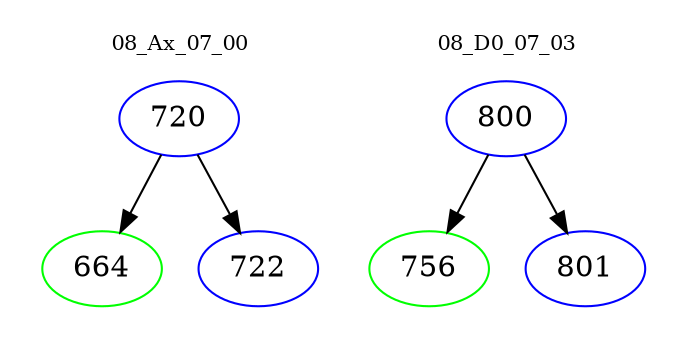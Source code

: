 digraph{
subgraph cluster_0 {
color = white
label = "08_Ax_07_00";
fontsize=10;
T0_720 [label="720", color="blue"]
T0_720 -> T0_664 [color="black"]
T0_664 [label="664", color="green"]
T0_720 -> T0_722 [color="black"]
T0_722 [label="722", color="blue"]
}
subgraph cluster_1 {
color = white
label = "08_D0_07_03";
fontsize=10;
T1_800 [label="800", color="blue"]
T1_800 -> T1_756 [color="black"]
T1_756 [label="756", color="green"]
T1_800 -> T1_801 [color="black"]
T1_801 [label="801", color="blue"]
}
}
